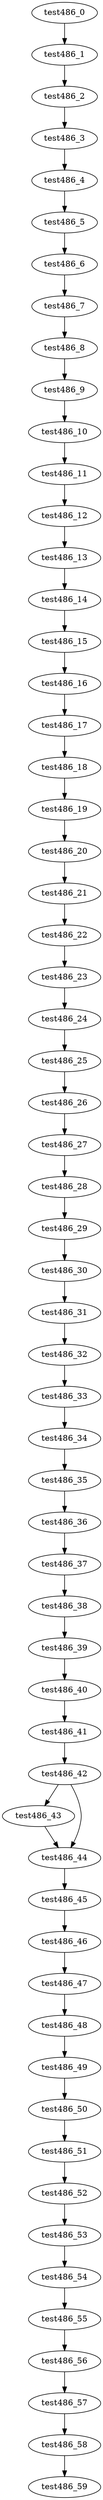 digraph G {
test486_0->test486_1;
test486_1->test486_2;
test486_2->test486_3;
test486_3->test486_4;
test486_4->test486_5;
test486_5->test486_6;
test486_6->test486_7;
test486_7->test486_8;
test486_8->test486_9;
test486_9->test486_10;
test486_10->test486_11;
test486_11->test486_12;
test486_12->test486_13;
test486_13->test486_14;
test486_14->test486_15;
test486_15->test486_16;
test486_16->test486_17;
test486_17->test486_18;
test486_18->test486_19;
test486_19->test486_20;
test486_20->test486_21;
test486_21->test486_22;
test486_22->test486_23;
test486_23->test486_24;
test486_24->test486_25;
test486_25->test486_26;
test486_26->test486_27;
test486_27->test486_28;
test486_28->test486_29;
test486_29->test486_30;
test486_30->test486_31;
test486_31->test486_32;
test486_32->test486_33;
test486_33->test486_34;
test486_34->test486_35;
test486_35->test486_36;
test486_36->test486_37;
test486_37->test486_38;
test486_38->test486_39;
test486_39->test486_40;
test486_40->test486_41;
test486_41->test486_42;
test486_42->test486_43;
test486_42->test486_44;
test486_43->test486_44;
test486_44->test486_45;
test486_45->test486_46;
test486_46->test486_47;
test486_47->test486_48;
test486_48->test486_49;
test486_49->test486_50;
test486_50->test486_51;
test486_51->test486_52;
test486_52->test486_53;
test486_53->test486_54;
test486_54->test486_55;
test486_55->test486_56;
test486_56->test486_57;
test486_57->test486_58;
test486_58->test486_59;

}
